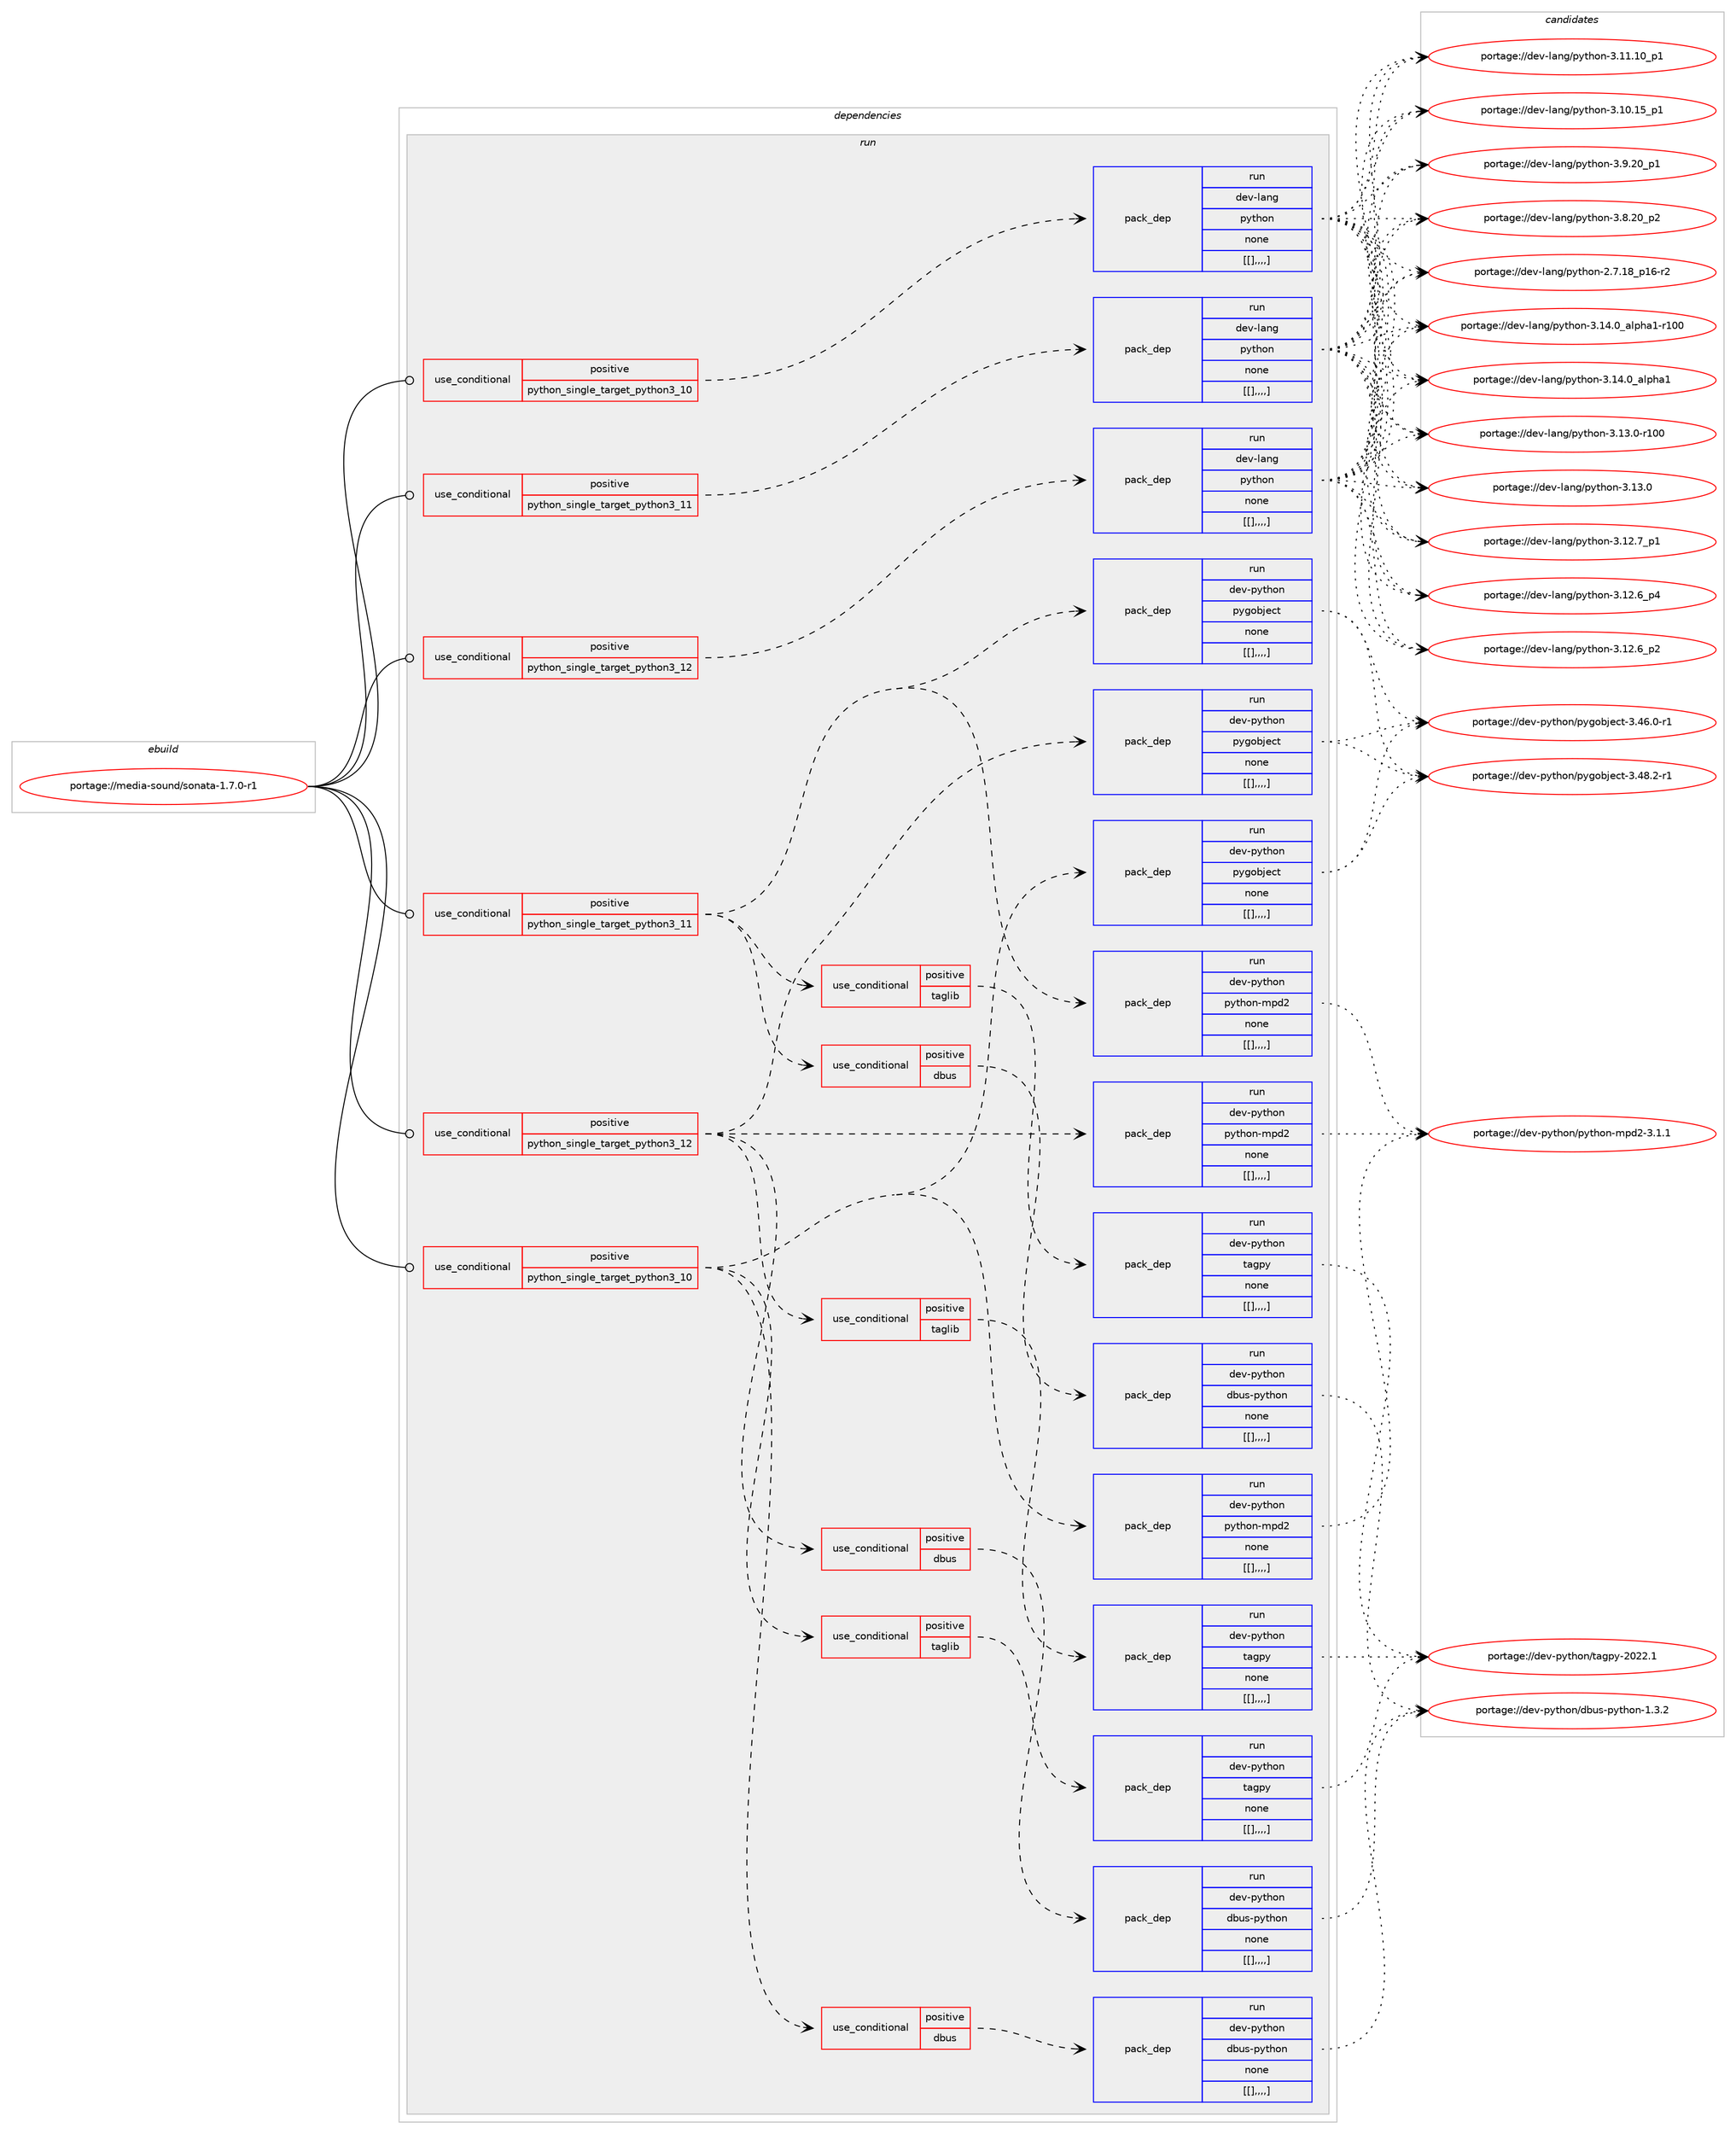 digraph prolog {

# *************
# Graph options
# *************

newrank=true;
concentrate=true;
compound=true;
graph [rankdir=LR,fontname=Helvetica,fontsize=10,ranksep=1.5];#, ranksep=2.5, nodesep=0.2];
edge  [arrowhead=vee];
node  [fontname=Helvetica,fontsize=10];

# **********
# The ebuild
# **********

subgraph cluster_leftcol {
color=gray;
label=<<i>ebuild</i>>;
id [label="portage://media-sound/sonata-1.7.0-r1", color=red, width=4, href="../media-sound/sonata-1.7.0-r1.svg"];
}

# ****************
# The dependencies
# ****************

subgraph cluster_midcol {
color=gray;
label=<<i>dependencies</i>>;
subgraph cluster_compile {
fillcolor="#eeeeee";
style=filled;
label=<<i>compile</i>>;
}
subgraph cluster_compileandrun {
fillcolor="#eeeeee";
style=filled;
label=<<i>compile and run</i>>;
}
subgraph cluster_run {
fillcolor="#eeeeee";
style=filled;
label=<<i>run</i>>;
subgraph cond87300 {
dependency342955 [label=<<TABLE BORDER="0" CELLBORDER="1" CELLSPACING="0" CELLPADDING="4"><TR><TD ROWSPAN="3" CELLPADDING="10">use_conditional</TD></TR><TR><TD>positive</TD></TR><TR><TD>python_single_target_python3_10</TD></TR></TABLE>>, shape=none, color=red];
subgraph pack252893 {
dependency343059 [label=<<TABLE BORDER="0" CELLBORDER="1" CELLSPACING="0" CELLPADDING="4" WIDTH="220"><TR><TD ROWSPAN="6" CELLPADDING="30">pack_dep</TD></TR><TR><TD WIDTH="110">run</TD></TR><TR><TD>dev-lang</TD></TR><TR><TD>python</TD></TR><TR><TD>none</TD></TR><TR><TD>[[],,,,]</TD></TR></TABLE>>, shape=none, color=blue];
}
dependency342955:e -> dependency343059:w [weight=20,style="dashed",arrowhead="vee"];
}
id:e -> dependency342955:w [weight=20,style="solid",arrowhead="odot"];
subgraph cond87338 {
dependency343122 [label=<<TABLE BORDER="0" CELLBORDER="1" CELLSPACING="0" CELLPADDING="4"><TR><TD ROWSPAN="3" CELLPADDING="10">use_conditional</TD></TR><TR><TD>positive</TD></TR><TR><TD>python_single_target_python3_10</TD></TR></TABLE>>, shape=none, color=red];
subgraph pack253045 {
dependency343157 [label=<<TABLE BORDER="0" CELLBORDER="1" CELLSPACING="0" CELLPADDING="4" WIDTH="220"><TR><TD ROWSPAN="6" CELLPADDING="30">pack_dep</TD></TR><TR><TD WIDTH="110">run</TD></TR><TR><TD>dev-python</TD></TR><TR><TD>pygobject</TD></TR><TR><TD>none</TD></TR><TR><TD>[[],,,,]</TD></TR></TABLE>>, shape=none, color=blue];
}
dependency343122:e -> dependency343157:w [weight=20,style="dashed",arrowhead="vee"];
subgraph pack253051 {
dependency343206 [label=<<TABLE BORDER="0" CELLBORDER="1" CELLSPACING="0" CELLPADDING="4" WIDTH="220"><TR><TD ROWSPAN="6" CELLPADDING="30">pack_dep</TD></TR><TR><TD WIDTH="110">run</TD></TR><TR><TD>dev-python</TD></TR><TR><TD>python-mpd2</TD></TR><TR><TD>none</TD></TR><TR><TD>[[],,,,]</TD></TR></TABLE>>, shape=none, color=blue];
}
dependency343122:e -> dependency343206:w [weight=20,style="dashed",arrowhead="vee"];
subgraph cond87361 {
dependency343244 [label=<<TABLE BORDER="0" CELLBORDER="1" CELLSPACING="0" CELLPADDING="4"><TR><TD ROWSPAN="3" CELLPADDING="10">use_conditional</TD></TR><TR><TD>positive</TD></TR><TR><TD>dbus</TD></TR></TABLE>>, shape=none, color=red];
subgraph pack253110 {
dependency343292 [label=<<TABLE BORDER="0" CELLBORDER="1" CELLSPACING="0" CELLPADDING="4" WIDTH="220"><TR><TD ROWSPAN="6" CELLPADDING="30">pack_dep</TD></TR><TR><TD WIDTH="110">run</TD></TR><TR><TD>dev-python</TD></TR><TR><TD>dbus-python</TD></TR><TR><TD>none</TD></TR><TR><TD>[[],,,,]</TD></TR></TABLE>>, shape=none, color=blue];
}
dependency343244:e -> dependency343292:w [weight=20,style="dashed",arrowhead="vee"];
}
dependency343122:e -> dependency343244:w [weight=20,style="dashed",arrowhead="vee"];
subgraph cond87381 {
dependency343313 [label=<<TABLE BORDER="0" CELLBORDER="1" CELLSPACING="0" CELLPADDING="4"><TR><TD ROWSPAN="3" CELLPADDING="10">use_conditional</TD></TR><TR><TD>positive</TD></TR><TR><TD>taglib</TD></TR></TABLE>>, shape=none, color=red];
subgraph pack253174 {
dependency343352 [label=<<TABLE BORDER="0" CELLBORDER="1" CELLSPACING="0" CELLPADDING="4" WIDTH="220"><TR><TD ROWSPAN="6" CELLPADDING="30">pack_dep</TD></TR><TR><TD WIDTH="110">run</TD></TR><TR><TD>dev-python</TD></TR><TR><TD>tagpy</TD></TR><TR><TD>none</TD></TR><TR><TD>[[],,,,]</TD></TR></TABLE>>, shape=none, color=blue];
}
dependency343313:e -> dependency343352:w [weight=20,style="dashed",arrowhead="vee"];
}
dependency343122:e -> dependency343313:w [weight=20,style="dashed",arrowhead="vee"];
}
id:e -> dependency343122:w [weight=20,style="solid",arrowhead="odot"];
subgraph cond87419 {
dependency343428 [label=<<TABLE BORDER="0" CELLBORDER="1" CELLSPACING="0" CELLPADDING="4"><TR><TD ROWSPAN="3" CELLPADDING="10">use_conditional</TD></TR><TR><TD>positive</TD></TR><TR><TD>python_single_target_python3_11</TD></TR></TABLE>>, shape=none, color=red];
subgraph pack253250 {
dependency343468 [label=<<TABLE BORDER="0" CELLBORDER="1" CELLSPACING="0" CELLPADDING="4" WIDTH="220"><TR><TD ROWSPAN="6" CELLPADDING="30">pack_dep</TD></TR><TR><TD WIDTH="110">run</TD></TR><TR><TD>dev-lang</TD></TR><TR><TD>python</TD></TR><TR><TD>none</TD></TR><TR><TD>[[],,,,]</TD></TR></TABLE>>, shape=none, color=blue];
}
dependency343428:e -> dependency343468:w [weight=20,style="dashed",arrowhead="vee"];
}
id:e -> dependency343428:w [weight=20,style="solid",arrowhead="odot"];
subgraph cond87455 {
dependency343535 [label=<<TABLE BORDER="0" CELLBORDER="1" CELLSPACING="0" CELLPADDING="4"><TR><TD ROWSPAN="3" CELLPADDING="10">use_conditional</TD></TR><TR><TD>positive</TD></TR><TR><TD>python_single_target_python3_11</TD></TR></TABLE>>, shape=none, color=red];
subgraph pack253311 {
dependency343538 [label=<<TABLE BORDER="0" CELLBORDER="1" CELLSPACING="0" CELLPADDING="4" WIDTH="220"><TR><TD ROWSPAN="6" CELLPADDING="30">pack_dep</TD></TR><TR><TD WIDTH="110">run</TD></TR><TR><TD>dev-python</TD></TR><TR><TD>pygobject</TD></TR><TR><TD>none</TD></TR><TR><TD>[[],,,,]</TD></TR></TABLE>>, shape=none, color=blue];
}
dependency343535:e -> dependency343538:w [weight=20,style="dashed",arrowhead="vee"];
subgraph pack253316 {
dependency343545 [label=<<TABLE BORDER="0" CELLBORDER="1" CELLSPACING="0" CELLPADDING="4" WIDTH="220"><TR><TD ROWSPAN="6" CELLPADDING="30">pack_dep</TD></TR><TR><TD WIDTH="110">run</TD></TR><TR><TD>dev-python</TD></TR><TR><TD>python-mpd2</TD></TR><TR><TD>none</TD></TR><TR><TD>[[],,,,]</TD></TR></TABLE>>, shape=none, color=blue];
}
dependency343535:e -> dependency343545:w [weight=20,style="dashed",arrowhead="vee"];
subgraph cond87492 {
dependency343654 [label=<<TABLE BORDER="0" CELLBORDER="1" CELLSPACING="0" CELLPADDING="4"><TR><TD ROWSPAN="3" CELLPADDING="10">use_conditional</TD></TR><TR><TD>positive</TD></TR><TR><TD>dbus</TD></TR></TABLE>>, shape=none, color=red];
subgraph pack253401 {
dependency343658 [label=<<TABLE BORDER="0" CELLBORDER="1" CELLSPACING="0" CELLPADDING="4" WIDTH="220"><TR><TD ROWSPAN="6" CELLPADDING="30">pack_dep</TD></TR><TR><TD WIDTH="110">run</TD></TR><TR><TD>dev-python</TD></TR><TR><TD>dbus-python</TD></TR><TR><TD>none</TD></TR><TR><TD>[[],,,,]</TD></TR></TABLE>>, shape=none, color=blue];
}
dependency343654:e -> dependency343658:w [weight=20,style="dashed",arrowhead="vee"];
}
dependency343535:e -> dependency343654:w [weight=20,style="dashed",arrowhead="vee"];
subgraph cond87495 {
dependency343713 [label=<<TABLE BORDER="0" CELLBORDER="1" CELLSPACING="0" CELLPADDING="4"><TR><TD ROWSPAN="3" CELLPADDING="10">use_conditional</TD></TR><TR><TD>positive</TD></TR><TR><TD>taglib</TD></TR></TABLE>>, shape=none, color=red];
subgraph pack253520 {
dependency343834 [label=<<TABLE BORDER="0" CELLBORDER="1" CELLSPACING="0" CELLPADDING="4" WIDTH="220"><TR><TD ROWSPAN="6" CELLPADDING="30">pack_dep</TD></TR><TR><TD WIDTH="110">run</TD></TR><TR><TD>dev-python</TD></TR><TR><TD>tagpy</TD></TR><TR><TD>none</TD></TR><TR><TD>[[],,,,]</TD></TR></TABLE>>, shape=none, color=blue];
}
dependency343713:e -> dependency343834:w [weight=20,style="dashed",arrowhead="vee"];
}
dependency343535:e -> dependency343713:w [weight=20,style="dashed",arrowhead="vee"];
}
id:e -> dependency343535:w [weight=20,style="solid",arrowhead="odot"];
subgraph cond87537 {
dependency343873 [label=<<TABLE BORDER="0" CELLBORDER="1" CELLSPACING="0" CELLPADDING="4"><TR><TD ROWSPAN="3" CELLPADDING="10">use_conditional</TD></TR><TR><TD>positive</TD></TR><TR><TD>python_single_target_python3_12</TD></TR></TABLE>>, shape=none, color=red];
subgraph pack253571 {
dependency343904 [label=<<TABLE BORDER="0" CELLBORDER="1" CELLSPACING="0" CELLPADDING="4" WIDTH="220"><TR><TD ROWSPAN="6" CELLPADDING="30">pack_dep</TD></TR><TR><TD WIDTH="110">run</TD></TR><TR><TD>dev-lang</TD></TR><TR><TD>python</TD></TR><TR><TD>none</TD></TR><TR><TD>[[],,,,]</TD></TR></TABLE>>, shape=none, color=blue];
}
dependency343873:e -> dependency343904:w [weight=20,style="dashed",arrowhead="vee"];
}
id:e -> dependency343873:w [weight=20,style="solid",arrowhead="odot"];
subgraph cond87567 {
dependency343997 [label=<<TABLE BORDER="0" CELLBORDER="1" CELLSPACING="0" CELLPADDING="4"><TR><TD ROWSPAN="3" CELLPADDING="10">use_conditional</TD></TR><TR><TD>positive</TD></TR><TR><TD>python_single_target_python3_12</TD></TR></TABLE>>, shape=none, color=red];
subgraph pack253641 {
dependency344014 [label=<<TABLE BORDER="0" CELLBORDER="1" CELLSPACING="0" CELLPADDING="4" WIDTH="220"><TR><TD ROWSPAN="6" CELLPADDING="30">pack_dep</TD></TR><TR><TD WIDTH="110">run</TD></TR><TR><TD>dev-python</TD></TR><TR><TD>pygobject</TD></TR><TR><TD>none</TD></TR><TR><TD>[[],,,,]</TD></TR></TABLE>>, shape=none, color=blue];
}
dependency343997:e -> dependency344014:w [weight=20,style="dashed",arrowhead="vee"];
subgraph pack253656 {
dependency344039 [label=<<TABLE BORDER="0" CELLBORDER="1" CELLSPACING="0" CELLPADDING="4" WIDTH="220"><TR><TD ROWSPAN="6" CELLPADDING="30">pack_dep</TD></TR><TR><TD WIDTH="110">run</TD></TR><TR><TD>dev-python</TD></TR><TR><TD>python-mpd2</TD></TR><TR><TD>none</TD></TR><TR><TD>[[],,,,]</TD></TR></TABLE>>, shape=none, color=blue];
}
dependency343997:e -> dependency344039:w [weight=20,style="dashed",arrowhead="vee"];
subgraph cond87597 {
dependency344064 [label=<<TABLE BORDER="0" CELLBORDER="1" CELLSPACING="0" CELLPADDING="4"><TR><TD ROWSPAN="3" CELLPADDING="10">use_conditional</TD></TR><TR><TD>positive</TD></TR><TR><TD>dbus</TD></TR></TABLE>>, shape=none, color=red];
subgraph pack253690 {
dependency344067 [label=<<TABLE BORDER="0" CELLBORDER="1" CELLSPACING="0" CELLPADDING="4" WIDTH="220"><TR><TD ROWSPAN="6" CELLPADDING="30">pack_dep</TD></TR><TR><TD WIDTH="110">run</TD></TR><TR><TD>dev-python</TD></TR><TR><TD>dbus-python</TD></TR><TR><TD>none</TD></TR><TR><TD>[[],,,,]</TD></TR></TABLE>>, shape=none, color=blue];
}
dependency344064:e -> dependency344067:w [weight=20,style="dashed",arrowhead="vee"];
}
dependency343997:e -> dependency344064:w [weight=20,style="dashed",arrowhead="vee"];
subgraph cond87607 {
dependency344139 [label=<<TABLE BORDER="0" CELLBORDER="1" CELLSPACING="0" CELLPADDING="4"><TR><TD ROWSPAN="3" CELLPADDING="10">use_conditional</TD></TR><TR><TD>positive</TD></TR><TR><TD>taglib</TD></TR></TABLE>>, shape=none, color=red];
subgraph pack253747 {
dependency344144 [label=<<TABLE BORDER="0" CELLBORDER="1" CELLSPACING="0" CELLPADDING="4" WIDTH="220"><TR><TD ROWSPAN="6" CELLPADDING="30">pack_dep</TD></TR><TR><TD WIDTH="110">run</TD></TR><TR><TD>dev-python</TD></TR><TR><TD>tagpy</TD></TR><TR><TD>none</TD></TR><TR><TD>[[],,,,]</TD></TR></TABLE>>, shape=none, color=blue];
}
dependency344139:e -> dependency344144:w [weight=20,style="dashed",arrowhead="vee"];
}
dependency343997:e -> dependency344139:w [weight=20,style="dashed",arrowhead="vee"];
}
id:e -> dependency343997:w [weight=20,style="solid",arrowhead="odot"];
}
}

# **************
# The candidates
# **************

subgraph cluster_choices {
rank=same;
color=gray;
label=<<i>candidates</i>>;

subgraph choice252638 {
color=black;
nodesep=1;
choice100101118451089711010347112121116104111110455146495246489597108112104974945114494848 [label="portage://dev-lang/python-3.14.0_alpha1-r100", color=red, width=4,href="../dev-lang/python-3.14.0_alpha1-r100.svg"];
choice1001011184510897110103471121211161041111104551464952464895971081121049749 [label="portage://dev-lang/python-3.14.0_alpha1", color=red, width=4,href="../dev-lang/python-3.14.0_alpha1.svg"];
choice1001011184510897110103471121211161041111104551464951464845114494848 [label="portage://dev-lang/python-3.13.0-r100", color=red, width=4,href="../dev-lang/python-3.13.0-r100.svg"];
choice10010111845108971101034711212111610411111045514649514648 [label="portage://dev-lang/python-3.13.0", color=red, width=4,href="../dev-lang/python-3.13.0.svg"];
choice100101118451089711010347112121116104111110455146495046559511249 [label="portage://dev-lang/python-3.12.7_p1", color=red, width=4,href="../dev-lang/python-3.12.7_p1.svg"];
choice100101118451089711010347112121116104111110455146495046549511252 [label="portage://dev-lang/python-3.12.6_p4", color=red, width=4,href="../dev-lang/python-3.12.6_p4.svg"];
choice100101118451089711010347112121116104111110455146495046549511250 [label="portage://dev-lang/python-3.12.6_p2", color=red, width=4,href="../dev-lang/python-3.12.6_p2.svg"];
choice10010111845108971101034711212111610411111045514649494649489511249 [label="portage://dev-lang/python-3.11.10_p1", color=red, width=4,href="../dev-lang/python-3.11.10_p1.svg"];
choice10010111845108971101034711212111610411111045514649484649539511249 [label="portage://dev-lang/python-3.10.15_p1", color=red, width=4,href="../dev-lang/python-3.10.15_p1.svg"];
choice100101118451089711010347112121116104111110455146574650489511249 [label="portage://dev-lang/python-3.9.20_p1", color=red, width=4,href="../dev-lang/python-3.9.20_p1.svg"];
choice100101118451089711010347112121116104111110455146564650489511250 [label="portage://dev-lang/python-3.8.20_p2", color=red, width=4,href="../dev-lang/python-3.8.20_p2.svg"];
choice100101118451089711010347112121116104111110455046554649569511249544511450 [label="portage://dev-lang/python-2.7.18_p16-r2", color=red, width=4,href="../dev-lang/python-2.7.18_p16-r2.svg"];
dependency343059:e -> choice100101118451089711010347112121116104111110455146495246489597108112104974945114494848:w [style=dotted,weight="100"];
dependency343059:e -> choice1001011184510897110103471121211161041111104551464952464895971081121049749:w [style=dotted,weight="100"];
dependency343059:e -> choice1001011184510897110103471121211161041111104551464951464845114494848:w [style=dotted,weight="100"];
dependency343059:e -> choice10010111845108971101034711212111610411111045514649514648:w [style=dotted,weight="100"];
dependency343059:e -> choice100101118451089711010347112121116104111110455146495046559511249:w [style=dotted,weight="100"];
dependency343059:e -> choice100101118451089711010347112121116104111110455146495046549511252:w [style=dotted,weight="100"];
dependency343059:e -> choice100101118451089711010347112121116104111110455146495046549511250:w [style=dotted,weight="100"];
dependency343059:e -> choice10010111845108971101034711212111610411111045514649494649489511249:w [style=dotted,weight="100"];
dependency343059:e -> choice10010111845108971101034711212111610411111045514649484649539511249:w [style=dotted,weight="100"];
dependency343059:e -> choice100101118451089711010347112121116104111110455146574650489511249:w [style=dotted,weight="100"];
dependency343059:e -> choice100101118451089711010347112121116104111110455146564650489511250:w [style=dotted,weight="100"];
dependency343059:e -> choice100101118451089711010347112121116104111110455046554649569511249544511450:w [style=dotted,weight="100"];
}
subgraph choice252724 {
color=black;
nodesep=1;
choice10010111845112121116104111110471121211031119810610199116455146525646504511449 [label="portage://dev-python/pygobject-3.48.2-r1", color=red, width=4,href="../dev-python/pygobject-3.48.2-r1.svg"];
choice10010111845112121116104111110471121211031119810610199116455146525446484511449 [label="portage://dev-python/pygobject-3.46.0-r1", color=red, width=4,href="../dev-python/pygobject-3.46.0-r1.svg"];
dependency343157:e -> choice10010111845112121116104111110471121211031119810610199116455146525646504511449:w [style=dotted,weight="100"];
dependency343157:e -> choice10010111845112121116104111110471121211031119810610199116455146525446484511449:w [style=dotted,weight="100"];
}
subgraph choice252750 {
color=black;
nodesep=1;
choice10010111845112121116104111110471121211161041111104510911210050455146494649 [label="portage://dev-python/python-mpd2-3.1.1", color=red, width=4,href="../dev-python/python-mpd2-3.1.1.svg"];
dependency343206:e -> choice10010111845112121116104111110471121211161041111104510911210050455146494649:w [style=dotted,weight="100"];
}
subgraph choice252753 {
color=black;
nodesep=1;
choice10010111845112121116104111110471009811711545112121116104111110454946514650 [label="portage://dev-python/dbus-python-1.3.2", color=red, width=4,href="../dev-python/dbus-python-1.3.2.svg"];
dependency343292:e -> choice10010111845112121116104111110471009811711545112121116104111110454946514650:w [style=dotted,weight="100"];
}
subgraph choice252755 {
color=black;
nodesep=1;
choice10010111845112121116104111110471169710311212145504850504649 [label="portage://dev-python/tagpy-2022.1", color=red, width=4,href="../dev-python/tagpy-2022.1.svg"];
dependency343352:e -> choice10010111845112121116104111110471169710311212145504850504649:w [style=dotted,weight="100"];
}
subgraph choice252781 {
color=black;
nodesep=1;
choice100101118451089711010347112121116104111110455146495246489597108112104974945114494848 [label="portage://dev-lang/python-3.14.0_alpha1-r100", color=red, width=4,href="../dev-lang/python-3.14.0_alpha1-r100.svg"];
choice1001011184510897110103471121211161041111104551464952464895971081121049749 [label="portage://dev-lang/python-3.14.0_alpha1", color=red, width=4,href="../dev-lang/python-3.14.0_alpha1.svg"];
choice1001011184510897110103471121211161041111104551464951464845114494848 [label="portage://dev-lang/python-3.13.0-r100", color=red, width=4,href="../dev-lang/python-3.13.0-r100.svg"];
choice10010111845108971101034711212111610411111045514649514648 [label="portage://dev-lang/python-3.13.0", color=red, width=4,href="../dev-lang/python-3.13.0.svg"];
choice100101118451089711010347112121116104111110455146495046559511249 [label="portage://dev-lang/python-3.12.7_p1", color=red, width=4,href="../dev-lang/python-3.12.7_p1.svg"];
choice100101118451089711010347112121116104111110455146495046549511252 [label="portage://dev-lang/python-3.12.6_p4", color=red, width=4,href="../dev-lang/python-3.12.6_p4.svg"];
choice100101118451089711010347112121116104111110455146495046549511250 [label="portage://dev-lang/python-3.12.6_p2", color=red, width=4,href="../dev-lang/python-3.12.6_p2.svg"];
choice10010111845108971101034711212111610411111045514649494649489511249 [label="portage://dev-lang/python-3.11.10_p1", color=red, width=4,href="../dev-lang/python-3.11.10_p1.svg"];
choice10010111845108971101034711212111610411111045514649484649539511249 [label="portage://dev-lang/python-3.10.15_p1", color=red, width=4,href="../dev-lang/python-3.10.15_p1.svg"];
choice100101118451089711010347112121116104111110455146574650489511249 [label="portage://dev-lang/python-3.9.20_p1", color=red, width=4,href="../dev-lang/python-3.9.20_p1.svg"];
choice100101118451089711010347112121116104111110455146564650489511250 [label="portage://dev-lang/python-3.8.20_p2", color=red, width=4,href="../dev-lang/python-3.8.20_p2.svg"];
choice100101118451089711010347112121116104111110455046554649569511249544511450 [label="portage://dev-lang/python-2.7.18_p16-r2", color=red, width=4,href="../dev-lang/python-2.7.18_p16-r2.svg"];
dependency343468:e -> choice100101118451089711010347112121116104111110455146495246489597108112104974945114494848:w [style=dotted,weight="100"];
dependency343468:e -> choice1001011184510897110103471121211161041111104551464952464895971081121049749:w [style=dotted,weight="100"];
dependency343468:e -> choice1001011184510897110103471121211161041111104551464951464845114494848:w [style=dotted,weight="100"];
dependency343468:e -> choice10010111845108971101034711212111610411111045514649514648:w [style=dotted,weight="100"];
dependency343468:e -> choice100101118451089711010347112121116104111110455146495046559511249:w [style=dotted,weight="100"];
dependency343468:e -> choice100101118451089711010347112121116104111110455146495046549511252:w [style=dotted,weight="100"];
dependency343468:e -> choice100101118451089711010347112121116104111110455146495046549511250:w [style=dotted,weight="100"];
dependency343468:e -> choice10010111845108971101034711212111610411111045514649494649489511249:w [style=dotted,weight="100"];
dependency343468:e -> choice10010111845108971101034711212111610411111045514649484649539511249:w [style=dotted,weight="100"];
dependency343468:e -> choice100101118451089711010347112121116104111110455146574650489511249:w [style=dotted,weight="100"];
dependency343468:e -> choice100101118451089711010347112121116104111110455146564650489511250:w [style=dotted,weight="100"];
dependency343468:e -> choice100101118451089711010347112121116104111110455046554649569511249544511450:w [style=dotted,weight="100"];
}
subgraph choice252790 {
color=black;
nodesep=1;
choice10010111845112121116104111110471121211031119810610199116455146525646504511449 [label="portage://dev-python/pygobject-3.48.2-r1", color=red, width=4,href="../dev-python/pygobject-3.48.2-r1.svg"];
choice10010111845112121116104111110471121211031119810610199116455146525446484511449 [label="portage://dev-python/pygobject-3.46.0-r1", color=red, width=4,href="../dev-python/pygobject-3.46.0-r1.svg"];
dependency343538:e -> choice10010111845112121116104111110471121211031119810610199116455146525646504511449:w [style=dotted,weight="100"];
dependency343538:e -> choice10010111845112121116104111110471121211031119810610199116455146525446484511449:w [style=dotted,weight="100"];
}
subgraph choice252792 {
color=black;
nodesep=1;
choice10010111845112121116104111110471121211161041111104510911210050455146494649 [label="portage://dev-python/python-mpd2-3.1.1", color=red, width=4,href="../dev-python/python-mpd2-3.1.1.svg"];
dependency343545:e -> choice10010111845112121116104111110471121211161041111104510911210050455146494649:w [style=dotted,weight="100"];
}
subgraph choice252793 {
color=black;
nodesep=1;
choice10010111845112121116104111110471009811711545112121116104111110454946514650 [label="portage://dev-python/dbus-python-1.3.2", color=red, width=4,href="../dev-python/dbus-python-1.3.2.svg"];
dependency343658:e -> choice10010111845112121116104111110471009811711545112121116104111110454946514650:w [style=dotted,weight="100"];
}
subgraph choice252807 {
color=black;
nodesep=1;
choice10010111845112121116104111110471169710311212145504850504649 [label="portage://dev-python/tagpy-2022.1", color=red, width=4,href="../dev-python/tagpy-2022.1.svg"];
dependency343834:e -> choice10010111845112121116104111110471169710311212145504850504649:w [style=dotted,weight="100"];
}
subgraph choice252822 {
color=black;
nodesep=1;
choice100101118451089711010347112121116104111110455146495246489597108112104974945114494848 [label="portage://dev-lang/python-3.14.0_alpha1-r100", color=red, width=4,href="../dev-lang/python-3.14.0_alpha1-r100.svg"];
choice1001011184510897110103471121211161041111104551464952464895971081121049749 [label="portage://dev-lang/python-3.14.0_alpha1", color=red, width=4,href="../dev-lang/python-3.14.0_alpha1.svg"];
choice1001011184510897110103471121211161041111104551464951464845114494848 [label="portage://dev-lang/python-3.13.0-r100", color=red, width=4,href="../dev-lang/python-3.13.0-r100.svg"];
choice10010111845108971101034711212111610411111045514649514648 [label="portage://dev-lang/python-3.13.0", color=red, width=4,href="../dev-lang/python-3.13.0.svg"];
choice100101118451089711010347112121116104111110455146495046559511249 [label="portage://dev-lang/python-3.12.7_p1", color=red, width=4,href="../dev-lang/python-3.12.7_p1.svg"];
choice100101118451089711010347112121116104111110455146495046549511252 [label="portage://dev-lang/python-3.12.6_p4", color=red, width=4,href="../dev-lang/python-3.12.6_p4.svg"];
choice100101118451089711010347112121116104111110455146495046549511250 [label="portage://dev-lang/python-3.12.6_p2", color=red, width=4,href="../dev-lang/python-3.12.6_p2.svg"];
choice10010111845108971101034711212111610411111045514649494649489511249 [label="portage://dev-lang/python-3.11.10_p1", color=red, width=4,href="../dev-lang/python-3.11.10_p1.svg"];
choice10010111845108971101034711212111610411111045514649484649539511249 [label="portage://dev-lang/python-3.10.15_p1", color=red, width=4,href="../dev-lang/python-3.10.15_p1.svg"];
choice100101118451089711010347112121116104111110455146574650489511249 [label="portage://dev-lang/python-3.9.20_p1", color=red, width=4,href="../dev-lang/python-3.9.20_p1.svg"];
choice100101118451089711010347112121116104111110455146564650489511250 [label="portage://dev-lang/python-3.8.20_p2", color=red, width=4,href="../dev-lang/python-3.8.20_p2.svg"];
choice100101118451089711010347112121116104111110455046554649569511249544511450 [label="portage://dev-lang/python-2.7.18_p16-r2", color=red, width=4,href="../dev-lang/python-2.7.18_p16-r2.svg"];
dependency343904:e -> choice100101118451089711010347112121116104111110455146495246489597108112104974945114494848:w [style=dotted,weight="100"];
dependency343904:e -> choice1001011184510897110103471121211161041111104551464952464895971081121049749:w [style=dotted,weight="100"];
dependency343904:e -> choice1001011184510897110103471121211161041111104551464951464845114494848:w [style=dotted,weight="100"];
dependency343904:e -> choice10010111845108971101034711212111610411111045514649514648:w [style=dotted,weight="100"];
dependency343904:e -> choice100101118451089711010347112121116104111110455146495046559511249:w [style=dotted,weight="100"];
dependency343904:e -> choice100101118451089711010347112121116104111110455146495046549511252:w [style=dotted,weight="100"];
dependency343904:e -> choice100101118451089711010347112121116104111110455146495046549511250:w [style=dotted,weight="100"];
dependency343904:e -> choice10010111845108971101034711212111610411111045514649494649489511249:w [style=dotted,weight="100"];
dependency343904:e -> choice10010111845108971101034711212111610411111045514649484649539511249:w [style=dotted,weight="100"];
dependency343904:e -> choice100101118451089711010347112121116104111110455146574650489511249:w [style=dotted,weight="100"];
dependency343904:e -> choice100101118451089711010347112121116104111110455146564650489511250:w [style=dotted,weight="100"];
dependency343904:e -> choice100101118451089711010347112121116104111110455046554649569511249544511450:w [style=dotted,weight="100"];
}
subgraph choice252852 {
color=black;
nodesep=1;
choice10010111845112121116104111110471121211031119810610199116455146525646504511449 [label="portage://dev-python/pygobject-3.48.2-r1", color=red, width=4,href="../dev-python/pygobject-3.48.2-r1.svg"];
choice10010111845112121116104111110471121211031119810610199116455146525446484511449 [label="portage://dev-python/pygobject-3.46.0-r1", color=red, width=4,href="../dev-python/pygobject-3.46.0-r1.svg"];
dependency344014:e -> choice10010111845112121116104111110471121211031119810610199116455146525646504511449:w [style=dotted,weight="100"];
dependency344014:e -> choice10010111845112121116104111110471121211031119810610199116455146525446484511449:w [style=dotted,weight="100"];
}
subgraph choice252869 {
color=black;
nodesep=1;
choice10010111845112121116104111110471121211161041111104510911210050455146494649 [label="portage://dev-python/python-mpd2-3.1.1", color=red, width=4,href="../dev-python/python-mpd2-3.1.1.svg"];
dependency344039:e -> choice10010111845112121116104111110471121211161041111104510911210050455146494649:w [style=dotted,weight="100"];
}
subgraph choice252870 {
color=black;
nodesep=1;
choice10010111845112121116104111110471009811711545112121116104111110454946514650 [label="portage://dev-python/dbus-python-1.3.2", color=red, width=4,href="../dev-python/dbus-python-1.3.2.svg"];
dependency344067:e -> choice10010111845112121116104111110471009811711545112121116104111110454946514650:w [style=dotted,weight="100"];
}
subgraph choice252910 {
color=black;
nodesep=1;
choice10010111845112121116104111110471169710311212145504850504649 [label="portage://dev-python/tagpy-2022.1", color=red, width=4,href="../dev-python/tagpy-2022.1.svg"];
dependency344144:e -> choice10010111845112121116104111110471169710311212145504850504649:w [style=dotted,weight="100"];
}
}

}
